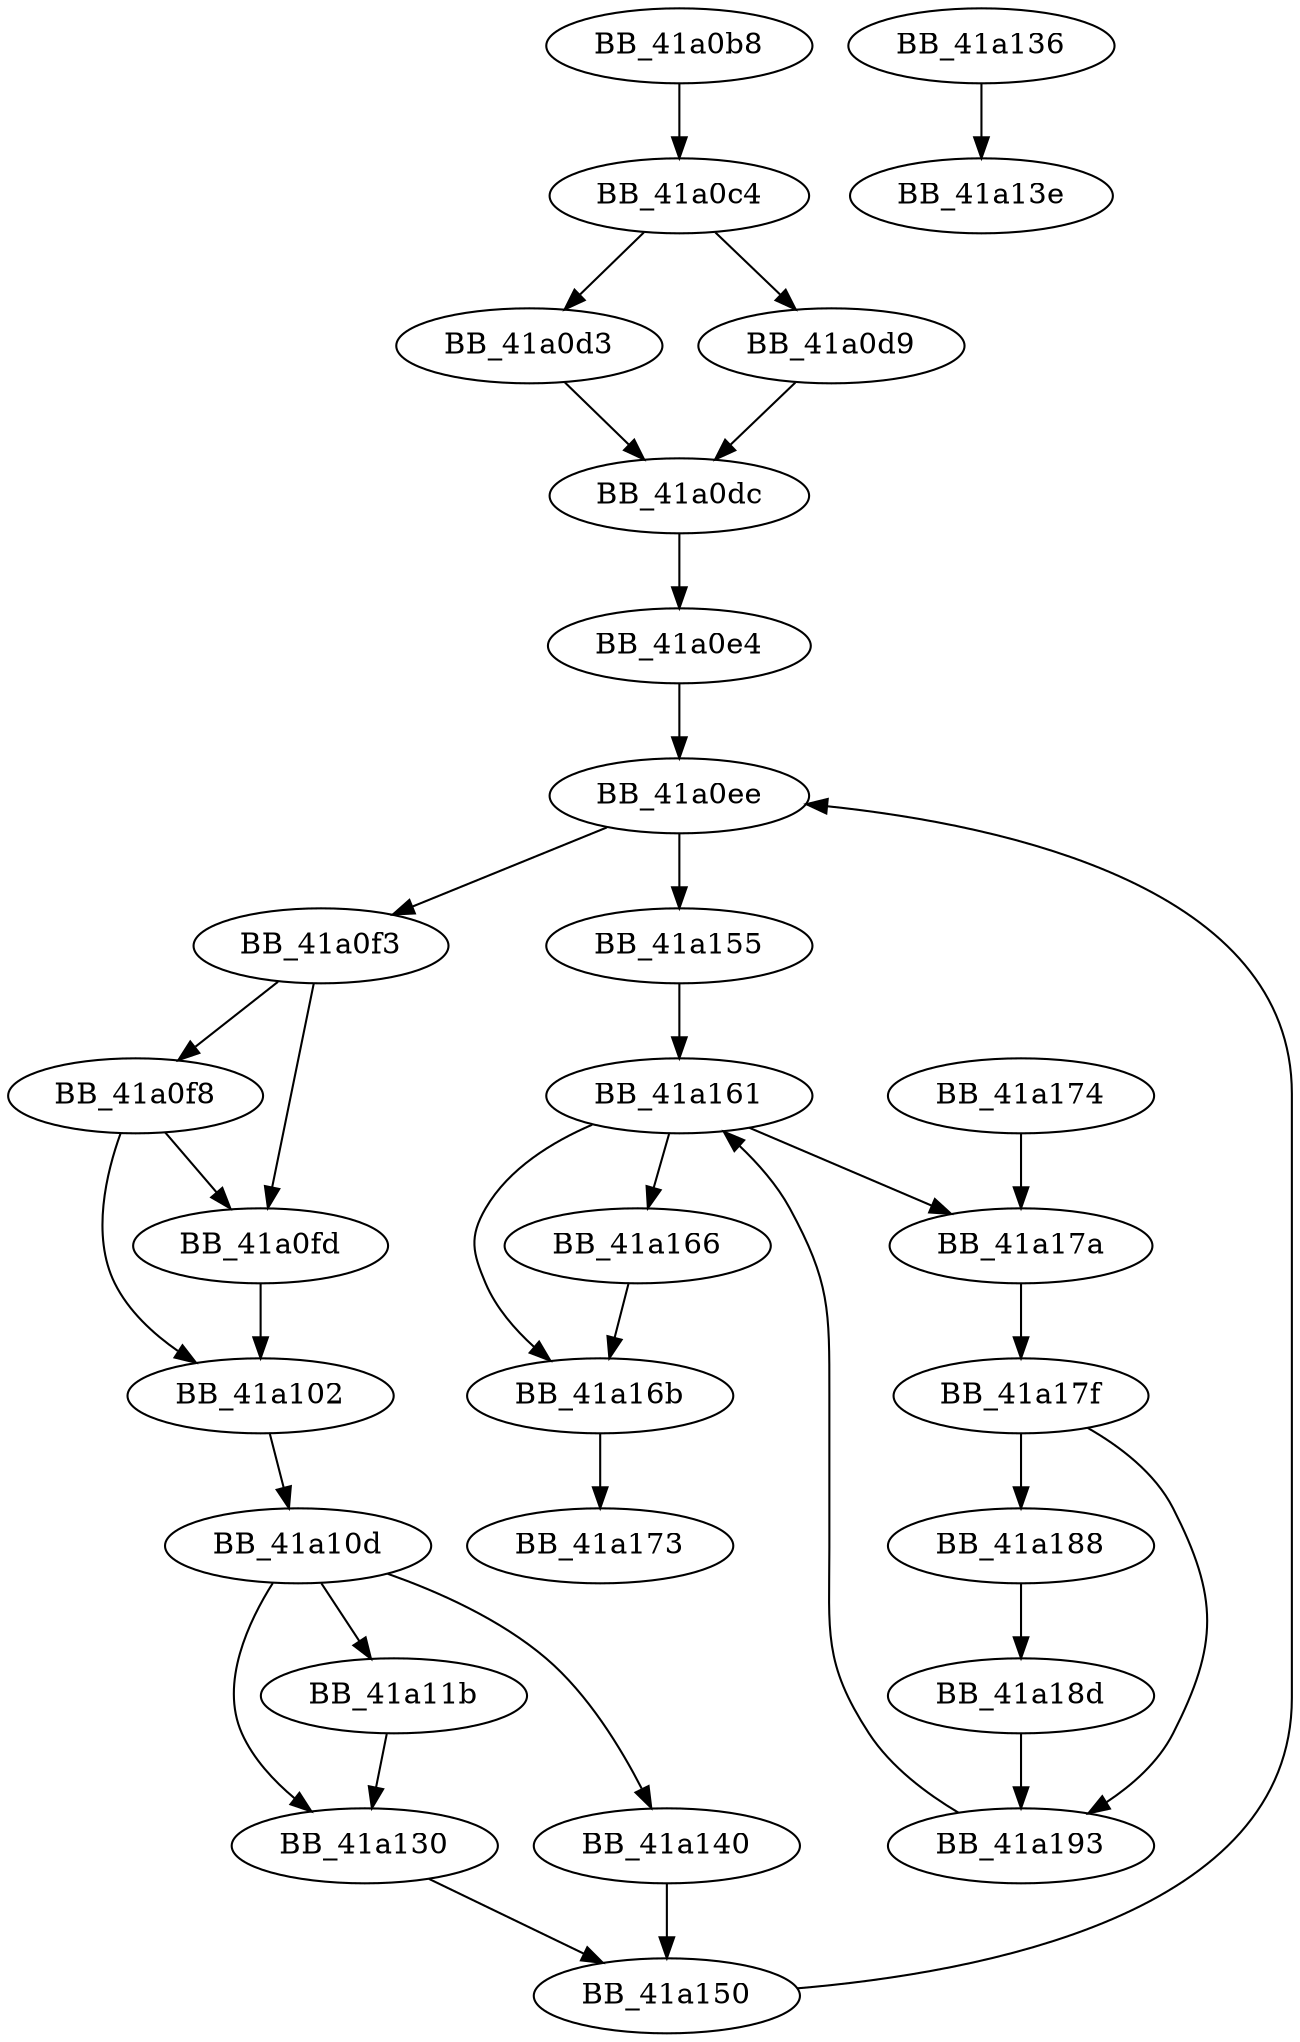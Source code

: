 DiGraph ___FrameUnwindToState{
BB_41a0b8->BB_41a0c4
BB_41a0c4->BB_41a0d3
BB_41a0c4->BB_41a0d9
BB_41a0d3->BB_41a0dc
BB_41a0d9->BB_41a0dc
BB_41a0dc->BB_41a0e4
BB_41a0e4->BB_41a0ee
BB_41a0ee->BB_41a0f3
BB_41a0ee->BB_41a155
BB_41a0f3->BB_41a0f8
BB_41a0f3->BB_41a0fd
BB_41a0f8->BB_41a0fd
BB_41a0f8->BB_41a102
BB_41a0fd->BB_41a102
BB_41a102->BB_41a10d
BB_41a10d->BB_41a11b
BB_41a10d->BB_41a130
BB_41a10d->BB_41a140
BB_41a11b->BB_41a130
BB_41a130->BB_41a150
BB_41a136->BB_41a13e
BB_41a140->BB_41a150
BB_41a150->BB_41a0ee
BB_41a155->BB_41a161
BB_41a161->BB_41a166
BB_41a161->BB_41a16b
BB_41a161->BB_41a17a
BB_41a166->BB_41a16b
BB_41a16b->BB_41a173
BB_41a174->BB_41a17a
BB_41a17a->BB_41a17f
BB_41a17f->BB_41a188
BB_41a17f->BB_41a193
BB_41a188->BB_41a18d
BB_41a18d->BB_41a193
BB_41a193->BB_41a161
}
